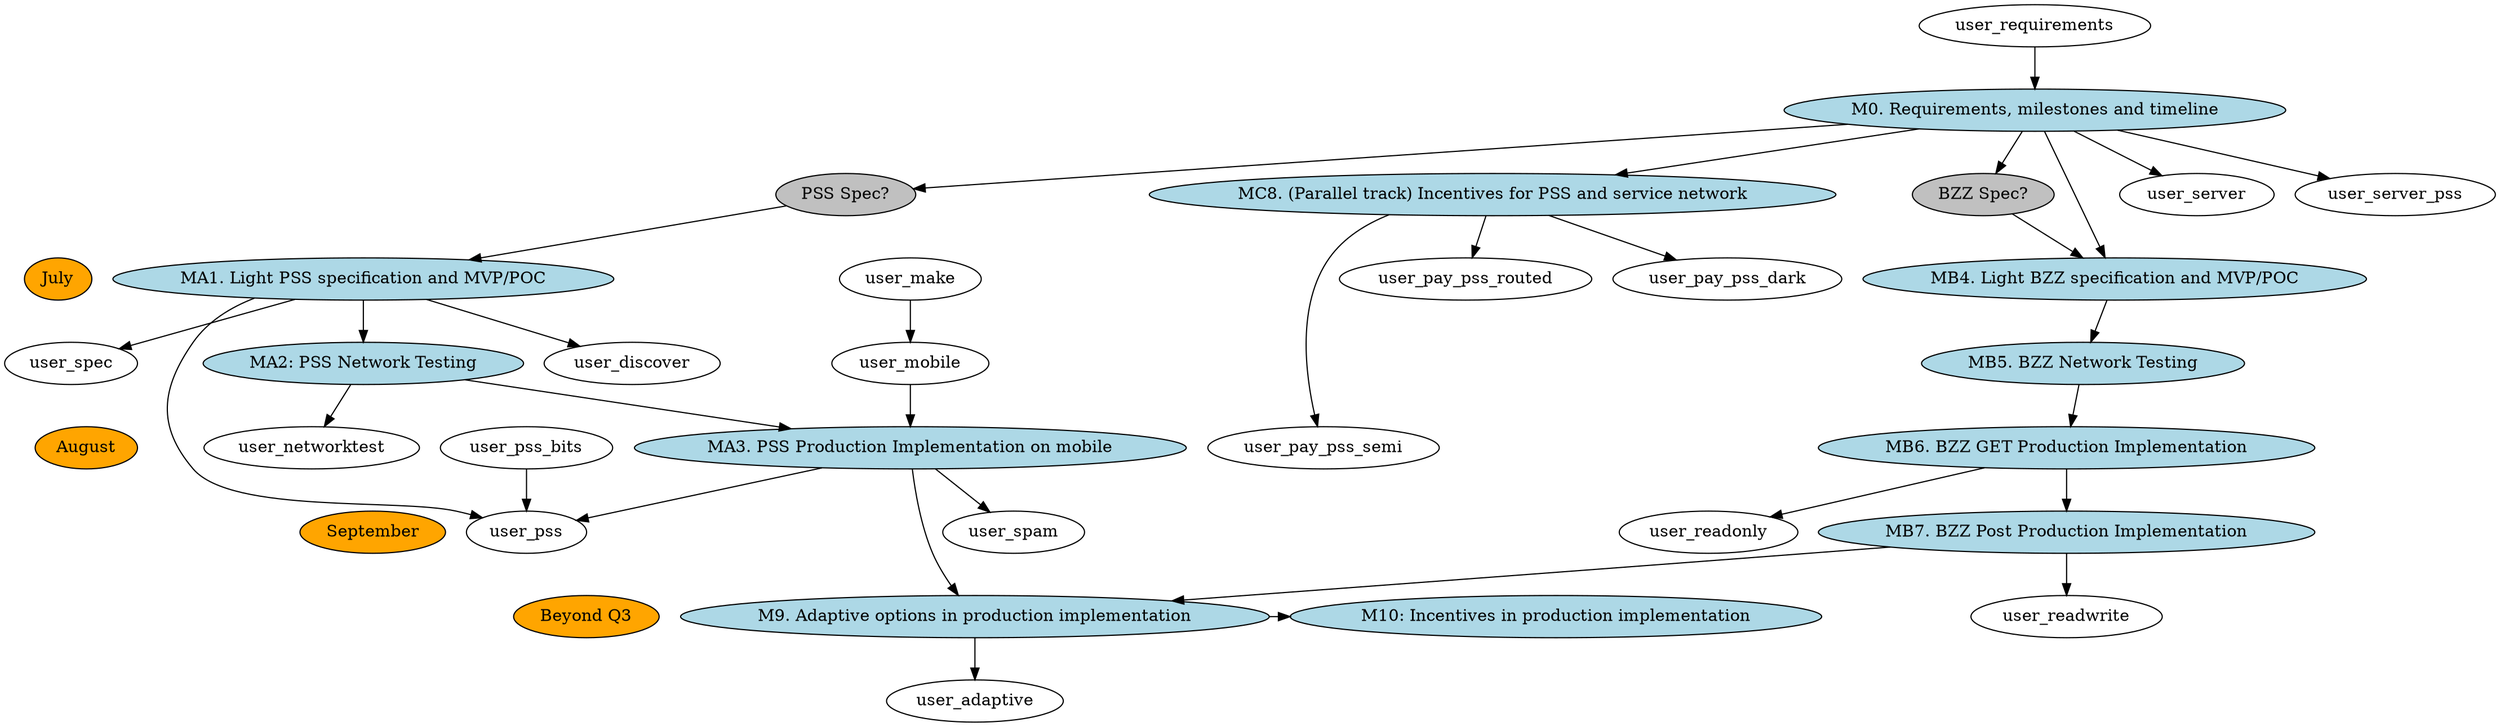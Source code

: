digraph {


  Jul [label="July", fillcolor="orange", style="filled"]
  Aug [label="August", fillcolor="orange", style="filled"]
  Sep [label="September", fillcolor="orange", style="filled"]
  Later [label="Beyond Q3", fillcolor="orange",style="filled"]

    PSS_Spec [label="PSS Spec?", style=filled, fillcolor="grey"]
    BZZ_Spec [label="BZZ Spec?", style=filled, fillcolor="grey"]
    
  M0 [label="M0. Requirements, milestones and timeline", fillcolor="lightblue", style=filled]
  MA1 [label="MA1. Light PSS specification and MVP/POC", fillcolor="lightblue", style=filled]
  
MA2 [label="MA2: PSS Network Testing",fillcolor="lightblue", style=filled]

MA3 [label="MA3. PSS Production Implementation on mobile
",fillcolor="lightblue", style=filled]

MB4 [label="MB4. Light BZZ specification and MVP/POC
",fillcolor="lightblue", style=filled]

MB5 [label="MB5. BZZ Network Testing",fillcolor="lightblue", style=filled]

MB6 [label="MB6. BZZ GET Production Implementation",fillcolor="lightblue", style=filled]

MB7 [label="MB7. BZZ Post Production Implementation",fillcolor="lightblue", style=filled]

MC8 [label="MC8. (Parallel track) Incentives for PSS and service network",fillcolor="lightblue", style=filled]

M9 [label="M9. Adaptive options in production implementation",fillcolor="lightblue", style=filled]

M10 [label="M10: Incentives in production implementation
",fillcolor="lightblue", style=filled]

user_requirements -> M0
M0->PSS_Spec->MA1
M0->BZZ_Spec->MB4

MA1->user_pss
MA1->MA2
MA2->user_networktest
MA2->MA3

user_make -> user_mobile -> MA3

M0->MB4->MB5->MB6->MB7
MB6->user_readonly
MB7->user_readwrite
M0->MC8

{MA3,MB7}->M9->M10

MC8->{user_pay_pss_semi,user_pay_pss_routed,user_pay_pss_dark}

MA1->user_discover
user_pss_bits->user_pss

MA3->user_spam

MA1 -> user_spec

M0->{user_server,user_server_pss}
MA3->user_pss
M9->user_adaptive

{rank = same; Jul; MA1}
{rank = same; Aug; MA3; user_pay_pss_semi}
{rank = same; Sep; MB7}
{rank = same; Later; M9; M10}
}

